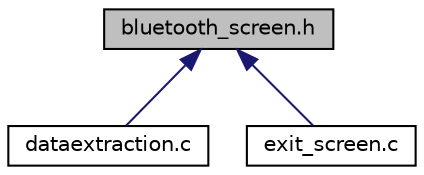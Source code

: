 digraph "bluetooth_screen.h"
{
  edge [fontname="Helvetica",fontsize="10",labelfontname="Helvetica",labelfontsize="10"];
  node [fontname="Helvetica",fontsize="10",shape=record];
  Node1 [label="bluetooth_screen.h",height=0.2,width=0.4,color="black", fillcolor="grey75", style="filled", fontcolor="black"];
  Node1 -> Node2 [dir="back",color="midnightblue",fontsize="10",style="solid"];
  Node2 [label="dataextraction.c",height=0.2,width=0.4,color="black", fillcolor="white", style="filled",URL="$dataextraction_8c.html"];
  Node1 -> Node3 [dir="back",color="midnightblue",fontsize="10",style="solid"];
  Node3 [label="exit_screen.c",height=0.2,width=0.4,color="black", fillcolor="white", style="filled",URL="$exit__screen_8c.html"];
}
